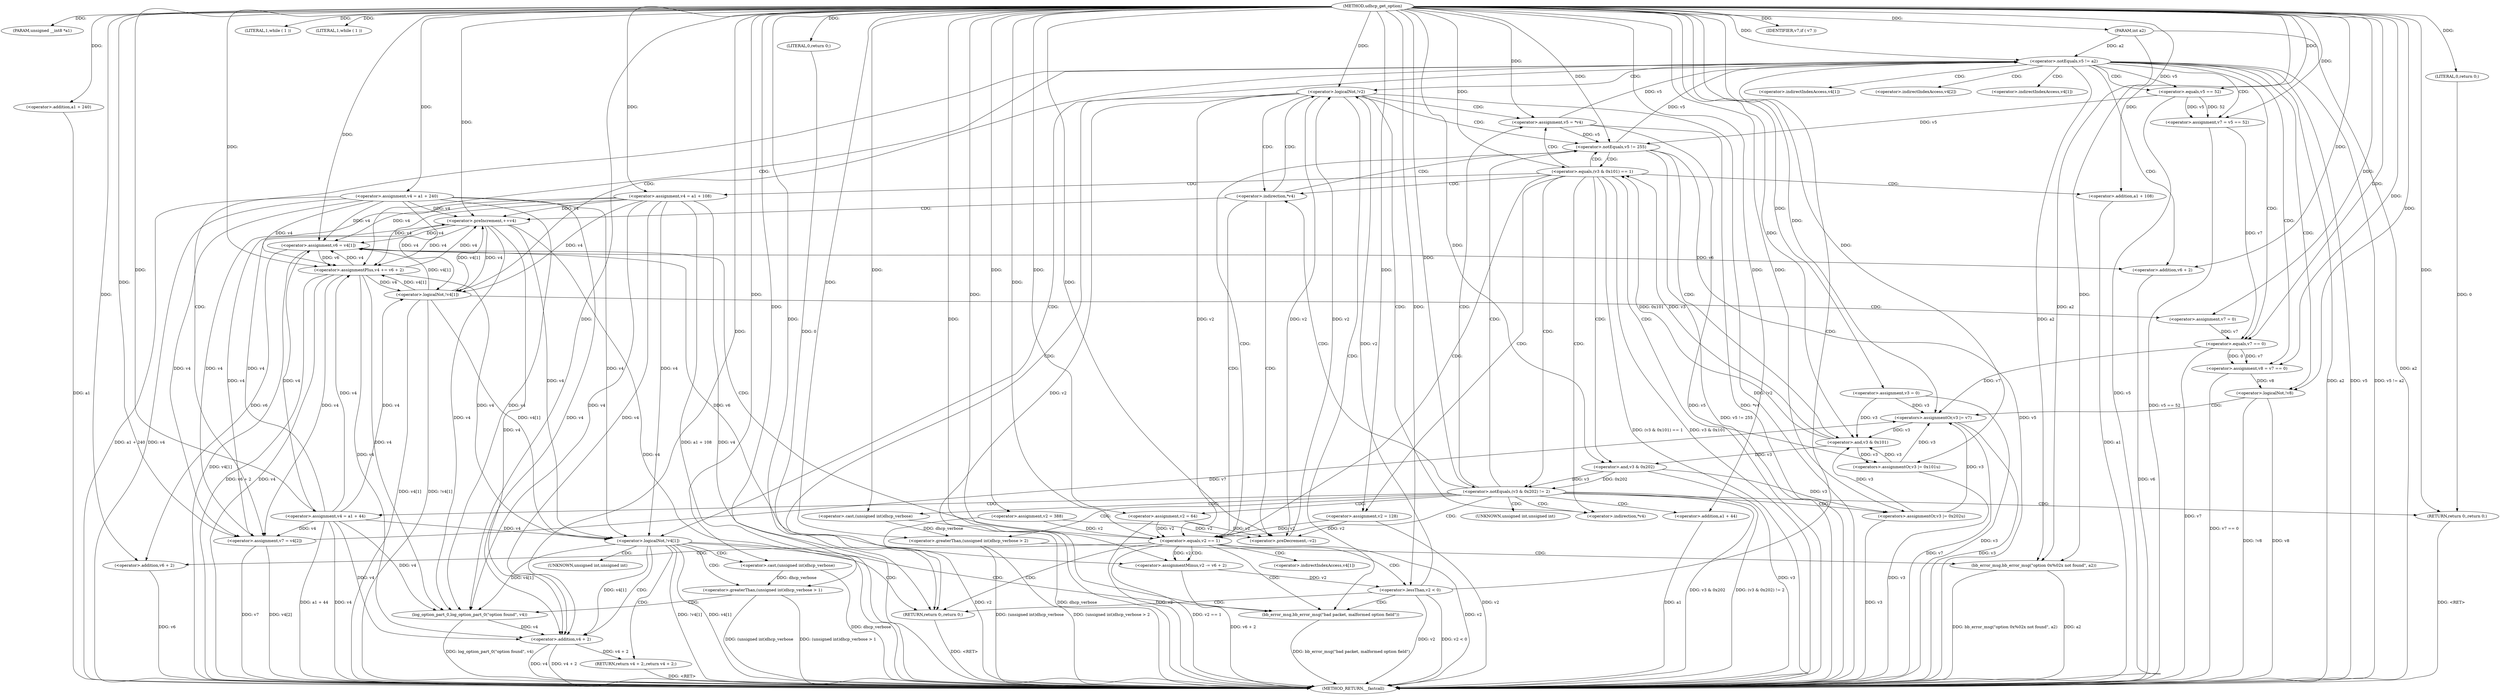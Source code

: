 digraph udhcp_get_option {  
"1000108" [label = "(METHOD,udhcp_get_option)" ]
"1000293" [label = "(METHOD_RETURN,__fastcall)" ]
"1000109" [label = "(PARAM,unsigned __int8 *a1)" ]
"1000110" [label = "(PARAM,int a2)" ]
"1000119" [label = "(<operator>.assignment,v2 = 388)" ]
"1000122" [label = "(<operator>.assignment,v3 = 0)" ]
"1000125" [label = "(<operator>.assignment,v4 = a1 + 240)" ]
"1000127" [label = "(<operator>.addition,a1 + 240)" ]
"1000131" [label = "(LITERAL,1,while ( 1 ))" ]
"1000134" [label = "(LITERAL,1,while ( 1 ))" ]
"1000136" [label = "(<operator>.assignment,v5 = *v4)" ]
"1000144" [label = "(<operator>.preDecrement,--v2)" ]
"1000146" [label = "(<operator>.preIncrement,++v4)" ]
"1000150" [label = "(<operator>.logicalNot,!v2)" ]
"1000154" [label = "(<operator>.notEquals,v5 != 255)" ]
"1000159" [label = "(<operator>.equals,(v3 & 0x101) == 1)" ]
"1000160" [label = "(<operator>.and,v3 & 0x101)" ]
"1000165" [label = "(<operators>.assignmentOr,v3 |= 0x101u)" ]
"1000168" [label = "(<operator>.assignment,v4 = a1 + 108)" ]
"1000170" [label = "(<operator>.addition,a1 + 108)" ]
"1000173" [label = "(<operator>.assignment,v2 = 128)" ]
"1000179" [label = "(<operator>.notEquals,(v3 & 0x202) != 2)" ]
"1000180" [label = "(<operator>.and,v3 & 0x202)" ]
"1000186" [label = "(<operator>.greaterThan,(unsigned int)dhcp_verbose > 2)" ]
"1000187" [label = "(<operator>.cast,(unsigned int)dhcp_verbose)" ]
"1000191" [label = "(bb_error_msg,bb_error_msg(\"option 0x%02x not found\", a2))" ]
"1000194" [label = "(RETURN,return 0;,return 0;)" ]
"1000195" [label = "(LITERAL,0,return 0;)" ]
"1000196" [label = "(<operators>.assignmentOr,v3 |= 0x202u)" ]
"1000199" [label = "(<operator>.assignment,v4 = a1 + 44)" ]
"1000201" [label = "(<operator>.addition,a1 + 44)" ]
"1000204" [label = "(<operator>.assignment,v2 = 64)" ]
"1000208" [label = "(<operator>.equals,v2 == 1)" ]
"1000212" [label = "(<operator>.assignment,v6 = v4[1])" ]
"1000217" [label = "(<operator>.assignmentMinus,v2 -= v6 + 2)" ]
"1000219" [label = "(<operator>.addition,v6 + 2)" ]
"1000223" [label = "(<operator>.lessThan,v2 < 0)" ]
"1000228" [label = "(<operator>.notEquals,v5 != a2)" ]
"1000232" [label = "(<operator>.assignment,v7 = v5 == 52)" ]
"1000234" [label = "(<operator>.equals,v5 == 52)" ]
"1000238" [label = "(<operator>.logicalNot,!v4[1])" ]
"1000242" [label = "(<operator>.assignment,v7 = 0)" ]
"1000245" [label = "(<operator>.assignment,v8 = v7 == 0)" ]
"1000247" [label = "(<operator>.equals,v7 == 0)" ]
"1000251" [label = "(IDENTIFIER,v7,if ( v7 ))" ]
"1000252" [label = "(<operator>.assignment,v7 = v4[2])" ]
"1000257" [label = "(<operator>.assignmentPlus,v4 += v6 + 2)" ]
"1000259" [label = "(<operator>.addition,v6 + 2)" ]
"1000263" [label = "(<operator>.logicalNot,!v8)" ]
"1000265" [label = "(<operators>.assignmentOr,v3 |= v7)" ]
"1000270" [label = "(<operator>.logicalNot,!v4[1])" ]
"1000276" [label = "(bb_error_msg,bb_error_msg(\"bad packet, malformed option field\"))" ]
"1000278" [label = "(RETURN,return 0;,return 0;)" ]
"1000279" [label = "(LITERAL,0,return 0;)" ]
"1000281" [label = "(<operator>.greaterThan,(unsigned int)dhcp_verbose > 1)" ]
"1000282" [label = "(<operator>.cast,(unsigned int)dhcp_verbose)" ]
"1000286" [label = "(log_option_part_0,log_option_part_0(\"option found\", v4))" ]
"1000289" [label = "(RETURN,return v4 + 2;,return v4 + 2;)" ]
"1000290" [label = "(<operator>.addition,v4 + 2)" ]
"1000138" [label = "(<operator>.indirection,*v4)" ]
"1000141" [label = "(<operator>.indirection,*v4)" ]
"1000188" [label = "(UNKNOWN,unsigned int,unsigned int)" ]
"1000214" [label = "(<operator>.indirectIndexAccess,v4[1])" ]
"1000239" [label = "(<operator>.indirectIndexAccess,v4[1])" ]
"1000254" [label = "(<operator>.indirectIndexAccess,v4[2])" ]
"1000271" [label = "(<operator>.indirectIndexAccess,v4[1])" ]
"1000283" [label = "(UNKNOWN,unsigned int,unsigned int)" ]
  "1000278" -> "1000293"  [ label = "DDG: <RET>"] 
  "1000173" -> "1000293"  [ label = "DDG: v2"] 
  "1000136" -> "1000293"  [ label = "DDG: *v4"] 
  "1000191" -> "1000293"  [ label = "DDG: a2"] 
  "1000199" -> "1000293"  [ label = "DDG: a1 + 44"] 
  "1000263" -> "1000293"  [ label = "DDG: v8"] 
  "1000259" -> "1000293"  [ label = "DDG: v6"] 
  "1000180" -> "1000293"  [ label = "DDG: v3"] 
  "1000265" -> "1000293"  [ label = "DDG: v7"] 
  "1000204" -> "1000293"  [ label = "DDG: v2"] 
  "1000199" -> "1000293"  [ label = "DDG: v4"] 
  "1000127" -> "1000293"  [ label = "DDG: a1"] 
  "1000191" -> "1000293"  [ label = "DDG: bb_error_msg(\"option 0x%02x not found\", a2)"] 
  "1000125" -> "1000293"  [ label = "DDG: a1 + 240"] 
  "1000119" -> "1000293"  [ label = "DDG: v2"] 
  "1000223" -> "1000293"  [ label = "DDG: v2 < 0"] 
  "1000187" -> "1000293"  [ label = "DDG: dhcp_verbose"] 
  "1000238" -> "1000293"  [ label = "DDG: v4[1]"] 
  "1000165" -> "1000293"  [ label = "DDG: v3"] 
  "1000257" -> "1000293"  [ label = "DDG: v6 + 2"] 
  "1000257" -> "1000293"  [ label = "DDG: v4"] 
  "1000228" -> "1000293"  [ label = "DDG: a2"] 
  "1000228" -> "1000293"  [ label = "DDG: v5"] 
  "1000290" -> "1000293"  [ label = "DDG: v4 + 2"] 
  "1000232" -> "1000293"  [ label = "DDG: v5 == 52"] 
  "1000136" -> "1000293"  [ label = "DDG: v5"] 
  "1000219" -> "1000293"  [ label = "DDG: v6"] 
  "1000212" -> "1000293"  [ label = "DDG: v4[1]"] 
  "1000270" -> "1000293"  [ label = "DDG: !v4[1]"] 
  "1000265" -> "1000293"  [ label = "DDG: v3"] 
  "1000110" -> "1000293"  [ label = "DDG: a2"] 
  "1000223" -> "1000293"  [ label = "DDG: v2"] 
  "1000150" -> "1000293"  [ label = "DDG: !v2"] 
  "1000179" -> "1000293"  [ label = "DDG: v3 & 0x202"] 
  "1000146" -> "1000293"  [ label = "DDG: v4"] 
  "1000252" -> "1000293"  [ label = "DDG: v7"] 
  "1000154" -> "1000293"  [ label = "DDG: v5"] 
  "1000281" -> "1000293"  [ label = "DDG: (unsigned int)dhcp_verbose"] 
  "1000245" -> "1000293"  [ label = "DDG: v7 == 0"] 
  "1000270" -> "1000293"  [ label = "DDG: v4[1]"] 
  "1000263" -> "1000293"  [ label = "DDG: !v8"] 
  "1000159" -> "1000293"  [ label = "DDG: (v3 & 0x101) == 1"] 
  "1000247" -> "1000293"  [ label = "DDG: v7"] 
  "1000168" -> "1000293"  [ label = "DDG: a1 + 108"] 
  "1000290" -> "1000293"  [ label = "DDG: v4"] 
  "1000286" -> "1000293"  [ label = "DDG: log_option_part_0(\"option found\", v4)"] 
  "1000208" -> "1000293"  [ label = "DDG: v2"] 
  "1000208" -> "1000293"  [ label = "DDG: v2 == 1"] 
  "1000170" -> "1000293"  [ label = "DDG: a1"] 
  "1000281" -> "1000293"  [ label = "DDG: (unsigned int)dhcp_verbose > 1"] 
  "1000125" -> "1000293"  [ label = "DDG: v4"] 
  "1000186" -> "1000293"  [ label = "DDG: (unsigned int)dhcp_verbose"] 
  "1000228" -> "1000293"  [ label = "DDG: v5 != a2"] 
  "1000179" -> "1000293"  [ label = "DDG: (v3 & 0x202) != 2"] 
  "1000168" -> "1000293"  [ label = "DDG: v4"] 
  "1000282" -> "1000293"  [ label = "DDG: dhcp_verbose"] 
  "1000238" -> "1000293"  [ label = "DDG: !v4[1]"] 
  "1000159" -> "1000293"  [ label = "DDG: v3 & 0x101"] 
  "1000252" -> "1000293"  [ label = "DDG: v4[2]"] 
  "1000276" -> "1000293"  [ label = "DDG: bb_error_msg(\"bad packet, malformed option field\")"] 
  "1000201" -> "1000293"  [ label = "DDG: a1"] 
  "1000196" -> "1000293"  [ label = "DDG: v3"] 
  "1000154" -> "1000293"  [ label = "DDG: v5 != 255"] 
  "1000122" -> "1000293"  [ label = "DDG: v3"] 
  "1000234" -> "1000293"  [ label = "DDG: v5"] 
  "1000217" -> "1000293"  [ label = "DDG: v6 + 2"] 
  "1000150" -> "1000293"  [ label = "DDG: v2"] 
  "1000186" -> "1000293"  [ label = "DDG: (unsigned int)dhcp_verbose > 2"] 
  "1000289" -> "1000293"  [ label = "DDG: <RET>"] 
  "1000194" -> "1000293"  [ label = "DDG: <RET>"] 
  "1000108" -> "1000109"  [ label = "DDG: "] 
  "1000108" -> "1000110"  [ label = "DDG: "] 
  "1000108" -> "1000119"  [ label = "DDG: "] 
  "1000108" -> "1000122"  [ label = "DDG: "] 
  "1000108" -> "1000125"  [ label = "DDG: "] 
  "1000108" -> "1000127"  [ label = "DDG: "] 
  "1000108" -> "1000131"  [ label = "DDG: "] 
  "1000108" -> "1000134"  [ label = "DDG: "] 
  "1000108" -> "1000136"  [ label = "DDG: "] 
  "1000204" -> "1000144"  [ label = "DDG: v2"] 
  "1000119" -> "1000144"  [ label = "DDG: v2"] 
  "1000173" -> "1000144"  [ label = "DDG: v2"] 
  "1000150" -> "1000144"  [ label = "DDG: v2"] 
  "1000108" -> "1000144"  [ label = "DDG: "] 
  "1000199" -> "1000146"  [ label = "DDG: v4"] 
  "1000238" -> "1000146"  [ label = "DDG: v4[1]"] 
  "1000257" -> "1000146"  [ label = "DDG: v4"] 
  "1000125" -> "1000146"  [ label = "DDG: v4"] 
  "1000168" -> "1000146"  [ label = "DDG: v4"] 
  "1000108" -> "1000146"  [ label = "DDG: "] 
  "1000223" -> "1000150"  [ label = "DDG: v2"] 
  "1000144" -> "1000150"  [ label = "DDG: v2"] 
  "1000108" -> "1000150"  [ label = "DDG: "] 
  "1000136" -> "1000154"  [ label = "DDG: v5"] 
  "1000234" -> "1000154"  [ label = "DDG: v5"] 
  "1000108" -> "1000154"  [ label = "DDG: "] 
  "1000160" -> "1000159"  [ label = "DDG: v3"] 
  "1000160" -> "1000159"  [ label = "DDG: 0x101"] 
  "1000165" -> "1000160"  [ label = "DDG: v3"] 
  "1000265" -> "1000160"  [ label = "DDG: v3"] 
  "1000196" -> "1000160"  [ label = "DDG: v3"] 
  "1000122" -> "1000160"  [ label = "DDG: v3"] 
  "1000108" -> "1000160"  [ label = "DDG: "] 
  "1000108" -> "1000159"  [ label = "DDG: "] 
  "1000108" -> "1000165"  [ label = "DDG: "] 
  "1000160" -> "1000165"  [ label = "DDG: v3"] 
  "1000108" -> "1000168"  [ label = "DDG: "] 
  "1000108" -> "1000170"  [ label = "DDG: "] 
  "1000108" -> "1000173"  [ label = "DDG: "] 
  "1000180" -> "1000179"  [ label = "DDG: v3"] 
  "1000180" -> "1000179"  [ label = "DDG: 0x202"] 
  "1000160" -> "1000180"  [ label = "DDG: v3"] 
  "1000108" -> "1000180"  [ label = "DDG: "] 
  "1000108" -> "1000179"  [ label = "DDG: "] 
  "1000187" -> "1000186"  [ label = "DDG: dhcp_verbose"] 
  "1000108" -> "1000187"  [ label = "DDG: "] 
  "1000108" -> "1000186"  [ label = "DDG: "] 
  "1000108" -> "1000191"  [ label = "DDG: "] 
  "1000228" -> "1000191"  [ label = "DDG: a2"] 
  "1000110" -> "1000191"  [ label = "DDG: a2"] 
  "1000195" -> "1000194"  [ label = "DDG: 0"] 
  "1000108" -> "1000194"  [ label = "DDG: "] 
  "1000108" -> "1000195"  [ label = "DDG: "] 
  "1000108" -> "1000196"  [ label = "DDG: "] 
  "1000180" -> "1000196"  [ label = "DDG: v3"] 
  "1000108" -> "1000199"  [ label = "DDG: "] 
  "1000108" -> "1000201"  [ label = "DDG: "] 
  "1000108" -> "1000204"  [ label = "DDG: "] 
  "1000204" -> "1000208"  [ label = "DDG: v2"] 
  "1000119" -> "1000208"  [ label = "DDG: v2"] 
  "1000173" -> "1000208"  [ label = "DDG: v2"] 
  "1000150" -> "1000208"  [ label = "DDG: v2"] 
  "1000108" -> "1000208"  [ label = "DDG: "] 
  "1000199" -> "1000212"  [ label = "DDG: v4"] 
  "1000238" -> "1000212"  [ label = "DDG: v4[1]"] 
  "1000257" -> "1000212"  [ label = "DDG: v4"] 
  "1000146" -> "1000212"  [ label = "DDG: v4"] 
  "1000125" -> "1000212"  [ label = "DDG: v4"] 
  "1000168" -> "1000212"  [ label = "DDG: v4"] 
  "1000108" -> "1000212"  [ label = "DDG: "] 
  "1000212" -> "1000217"  [ label = "DDG: v6"] 
  "1000108" -> "1000217"  [ label = "DDG: "] 
  "1000208" -> "1000217"  [ label = "DDG: v2"] 
  "1000212" -> "1000219"  [ label = "DDG: v6"] 
  "1000108" -> "1000219"  [ label = "DDG: "] 
  "1000217" -> "1000223"  [ label = "DDG: v2"] 
  "1000108" -> "1000223"  [ label = "DDG: "] 
  "1000136" -> "1000228"  [ label = "DDG: v5"] 
  "1000154" -> "1000228"  [ label = "DDG: v5"] 
  "1000108" -> "1000228"  [ label = "DDG: "] 
  "1000110" -> "1000228"  [ label = "DDG: a2"] 
  "1000234" -> "1000232"  [ label = "DDG: v5"] 
  "1000234" -> "1000232"  [ label = "DDG: 52"] 
  "1000108" -> "1000232"  [ label = "DDG: "] 
  "1000228" -> "1000234"  [ label = "DDG: v5"] 
  "1000108" -> "1000234"  [ label = "DDG: "] 
  "1000199" -> "1000238"  [ label = "DDG: v4"] 
  "1000257" -> "1000238"  [ label = "DDG: v4"] 
  "1000146" -> "1000238"  [ label = "DDG: v4"] 
  "1000125" -> "1000238"  [ label = "DDG: v4"] 
  "1000168" -> "1000238"  [ label = "DDG: v4"] 
  "1000108" -> "1000242"  [ label = "DDG: "] 
  "1000247" -> "1000245"  [ label = "DDG: v7"] 
  "1000247" -> "1000245"  [ label = "DDG: 0"] 
  "1000108" -> "1000245"  [ label = "DDG: "] 
  "1000242" -> "1000247"  [ label = "DDG: v7"] 
  "1000232" -> "1000247"  [ label = "DDG: v7"] 
  "1000108" -> "1000247"  [ label = "DDG: "] 
  "1000108" -> "1000251"  [ label = "DDG: "] 
  "1000199" -> "1000252"  [ label = "DDG: v4"] 
  "1000257" -> "1000252"  [ label = "DDG: v4"] 
  "1000146" -> "1000252"  [ label = "DDG: v4"] 
  "1000125" -> "1000252"  [ label = "DDG: v4"] 
  "1000168" -> "1000252"  [ label = "DDG: v4"] 
  "1000108" -> "1000252"  [ label = "DDG: "] 
  "1000108" -> "1000257"  [ label = "DDG: "] 
  "1000212" -> "1000257"  [ label = "DDG: v6"] 
  "1000199" -> "1000257"  [ label = "DDG: v4"] 
  "1000238" -> "1000257"  [ label = "DDG: v4[1]"] 
  "1000146" -> "1000257"  [ label = "DDG: v4"] 
  "1000125" -> "1000257"  [ label = "DDG: v4"] 
  "1000168" -> "1000257"  [ label = "DDG: v4"] 
  "1000108" -> "1000259"  [ label = "DDG: "] 
  "1000212" -> "1000259"  [ label = "DDG: v6"] 
  "1000245" -> "1000263"  [ label = "DDG: v8"] 
  "1000108" -> "1000263"  [ label = "DDG: "] 
  "1000252" -> "1000265"  [ label = "DDG: v7"] 
  "1000247" -> "1000265"  [ label = "DDG: v7"] 
  "1000108" -> "1000265"  [ label = "DDG: "] 
  "1000165" -> "1000265"  [ label = "DDG: v3"] 
  "1000196" -> "1000265"  [ label = "DDG: v3"] 
  "1000122" -> "1000265"  [ label = "DDG: v3"] 
  "1000199" -> "1000270"  [ label = "DDG: v4"] 
  "1000257" -> "1000270"  [ label = "DDG: v4"] 
  "1000146" -> "1000270"  [ label = "DDG: v4"] 
  "1000125" -> "1000270"  [ label = "DDG: v4"] 
  "1000168" -> "1000270"  [ label = "DDG: v4"] 
  "1000238" -> "1000270"  [ label = "DDG: v4[1]"] 
  "1000108" -> "1000276"  [ label = "DDG: "] 
  "1000279" -> "1000278"  [ label = "DDG: 0"] 
  "1000108" -> "1000278"  [ label = "DDG: "] 
  "1000108" -> "1000279"  [ label = "DDG: "] 
  "1000282" -> "1000281"  [ label = "DDG: dhcp_verbose"] 
  "1000108" -> "1000282"  [ label = "DDG: "] 
  "1000108" -> "1000281"  [ label = "DDG: "] 
  "1000108" -> "1000286"  [ label = "DDG: "] 
  "1000199" -> "1000286"  [ label = "DDG: v4"] 
  "1000257" -> "1000286"  [ label = "DDG: v4"] 
  "1000146" -> "1000286"  [ label = "DDG: v4"] 
  "1000270" -> "1000286"  [ label = "DDG: v4[1]"] 
  "1000125" -> "1000286"  [ label = "DDG: v4"] 
  "1000168" -> "1000286"  [ label = "DDG: v4"] 
  "1000290" -> "1000289"  [ label = "DDG: v4 + 2"] 
  "1000199" -> "1000290"  [ label = "DDG: v4"] 
  "1000257" -> "1000290"  [ label = "DDG: v4"] 
  "1000146" -> "1000290"  [ label = "DDG: v4"] 
  "1000270" -> "1000290"  [ label = "DDG: v4[1]"] 
  "1000286" -> "1000290"  [ label = "DDG: v4"] 
  "1000125" -> "1000290"  [ label = "DDG: v4"] 
  "1000168" -> "1000290"  [ label = "DDG: v4"] 
  "1000108" -> "1000290"  [ label = "DDG: "] 
  "1000141" -> "1000144"  [ label = "CDG: "] 
  "1000141" -> "1000150"  [ label = "CDG: "] 
  "1000141" -> "1000146"  [ label = "CDG: "] 
  "1000141" -> "1000208"  [ label = "CDG: "] 
  "1000141" -> "1000154"  [ label = "CDG: "] 
  "1000150" -> "1000278"  [ label = "CDG: "] 
  "1000150" -> "1000276"  [ label = "CDG: "] 
  "1000150" -> "1000141"  [ label = "CDG: "] 
  "1000150" -> "1000138"  [ label = "CDG: "] 
  "1000150" -> "1000136"  [ label = "CDG: "] 
  "1000150" -> "1000154"  [ label = "CDG: "] 
  "1000154" -> "1000208"  [ label = "CDG: "] 
  "1000154" -> "1000160"  [ label = "CDG: "] 
  "1000154" -> "1000159"  [ label = "CDG: "] 
  "1000159" -> "1000173"  [ label = "CDG: "] 
  "1000159" -> "1000170"  [ label = "CDG: "] 
  "1000159" -> "1000168"  [ label = "CDG: "] 
  "1000159" -> "1000165"  [ label = "CDG: "] 
  "1000159" -> "1000180"  [ label = "CDG: "] 
  "1000159" -> "1000179"  [ label = "CDG: "] 
  "1000159" -> "1000208"  [ label = "CDG: "] 
  "1000159" -> "1000141"  [ label = "CDG: "] 
  "1000159" -> "1000138"  [ label = "CDG: "] 
  "1000159" -> "1000136"  [ label = "CDG: "] 
  "1000159" -> "1000154"  [ label = "CDG: "] 
  "1000179" -> "1000188"  [ label = "CDG: "] 
  "1000179" -> "1000187"  [ label = "CDG: "] 
  "1000179" -> "1000186"  [ label = "CDG: "] 
  "1000179" -> "1000204"  [ label = "CDG: "] 
  "1000179" -> "1000201"  [ label = "CDG: "] 
  "1000179" -> "1000199"  [ label = "CDG: "] 
  "1000179" -> "1000196"  [ label = "CDG: "] 
  "1000179" -> "1000194"  [ label = "CDG: "] 
  "1000179" -> "1000208"  [ label = "CDG: "] 
  "1000179" -> "1000141"  [ label = "CDG: "] 
  "1000179" -> "1000138"  [ label = "CDG: "] 
  "1000179" -> "1000136"  [ label = "CDG: "] 
  "1000179" -> "1000154"  [ label = "CDG: "] 
  "1000186" -> "1000191"  [ label = "CDG: "] 
  "1000208" -> "1000223"  [ label = "CDG: "] 
  "1000208" -> "1000219"  [ label = "CDG: "] 
  "1000208" -> "1000217"  [ label = "CDG: "] 
  "1000208" -> "1000214"  [ label = "CDG: "] 
  "1000208" -> "1000212"  [ label = "CDG: "] 
  "1000208" -> "1000278"  [ label = "CDG: "] 
  "1000208" -> "1000276"  [ label = "CDG: "] 
  "1000223" -> "1000228"  [ label = "CDG: "] 
  "1000223" -> "1000278"  [ label = "CDG: "] 
  "1000223" -> "1000276"  [ label = "CDG: "] 
  "1000228" -> "1000239"  [ label = "CDG: "] 
  "1000228" -> "1000238"  [ label = "CDG: "] 
  "1000228" -> "1000234"  [ label = "CDG: "] 
  "1000228" -> "1000232"  [ label = "CDG: "] 
  "1000228" -> "1000247"  [ label = "CDG: "] 
  "1000228" -> "1000245"  [ label = "CDG: "] 
  "1000228" -> "1000271"  [ label = "CDG: "] 
  "1000228" -> "1000270"  [ label = "CDG: "] 
  "1000228" -> "1000263"  [ label = "CDG: "] 
  "1000228" -> "1000259"  [ label = "CDG: "] 
  "1000228" -> "1000257"  [ label = "CDG: "] 
  "1000228" -> "1000150"  [ label = "CDG: "] 
  "1000228" -> "1000254"  [ label = "CDG: "] 
  "1000228" -> "1000252"  [ label = "CDG: "] 
  "1000238" -> "1000242"  [ label = "CDG: "] 
  "1000263" -> "1000265"  [ label = "CDG: "] 
  "1000270" -> "1000283"  [ label = "CDG: "] 
  "1000270" -> "1000282"  [ label = "CDG: "] 
  "1000270" -> "1000281"  [ label = "CDG: "] 
  "1000270" -> "1000278"  [ label = "CDG: "] 
  "1000270" -> "1000276"  [ label = "CDG: "] 
  "1000270" -> "1000290"  [ label = "CDG: "] 
  "1000270" -> "1000289"  [ label = "CDG: "] 
  "1000281" -> "1000286"  [ label = "CDG: "] 
}
